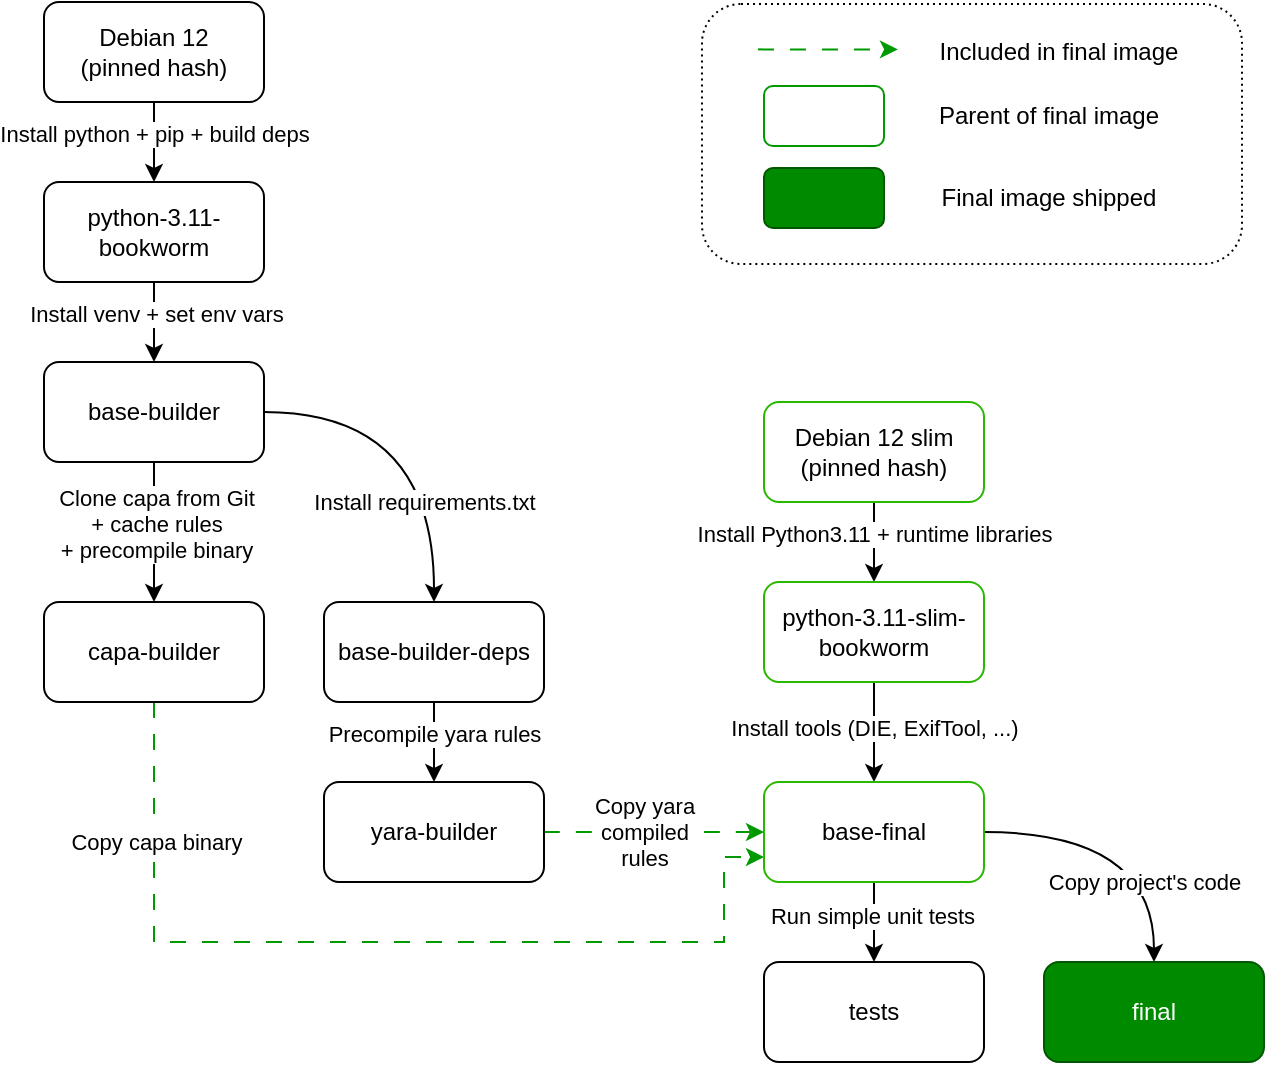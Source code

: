 <mxfile version="21.3.8" type="device">
  <diagram name="Pagina-1" id="Sfm3raGN3ymWN0VLq4fa">
    <mxGraphModel dx="896" dy="522" grid="1" gridSize="10" guides="1" tooltips="1" connect="1" arrows="1" fold="1" page="1" pageScale="1" pageWidth="827" pageHeight="1169" math="0" shadow="0">
      <root>
        <mxCell id="0" />
        <mxCell id="1" parent="0" />
        <mxCell id="jOhwUVrL33IMhqoqmmyV-41" value="" style="rounded=1;whiteSpace=wrap;html=1;fillColor=none;dashed=1;dashPattern=1 2;" vertex="1" parent="1">
          <mxGeometry x="389" y="71" width="270" height="130" as="geometry" />
        </mxCell>
        <mxCell id="jOhwUVrL33IMhqoqmmyV-3" style="edgeStyle=orthogonalEdgeStyle;rounded=0;orthogonalLoop=1;jettySize=auto;html=1;exitX=0.5;exitY=1;exitDx=0;exitDy=0;entryX=0.5;entryY=0;entryDx=0;entryDy=0;" edge="1" parent="1" source="jOhwUVrL33IMhqoqmmyV-1" target="jOhwUVrL33IMhqoqmmyV-2">
          <mxGeometry relative="1" as="geometry" />
        </mxCell>
        <mxCell id="jOhwUVrL33IMhqoqmmyV-4" value="Install python + pip + build deps" style="edgeLabel;html=1;align=center;verticalAlign=middle;resizable=0;points=[];" vertex="1" connectable="0" parent="jOhwUVrL33IMhqoqmmyV-3">
          <mxGeometry x="-0.21" relative="1" as="geometry">
            <mxPoint as="offset" />
          </mxGeometry>
        </mxCell>
        <mxCell id="jOhwUVrL33IMhqoqmmyV-1" value="Debian 12&lt;br&gt;(pinned hash)" style="rounded=1;whiteSpace=wrap;html=1;" vertex="1" parent="1">
          <mxGeometry x="60" y="70" width="110" height="50" as="geometry" />
        </mxCell>
        <mxCell id="jOhwUVrL33IMhqoqmmyV-6" style="edgeStyle=orthogonalEdgeStyle;rounded=0;orthogonalLoop=1;jettySize=auto;html=1;exitX=0.5;exitY=1;exitDx=0;exitDy=0;entryX=0.5;entryY=0;entryDx=0;entryDy=0;" edge="1" parent="1" source="jOhwUVrL33IMhqoqmmyV-2" target="jOhwUVrL33IMhqoqmmyV-5">
          <mxGeometry relative="1" as="geometry" />
        </mxCell>
        <mxCell id="jOhwUVrL33IMhqoqmmyV-7" value="Install venv + set env vars" style="edgeLabel;html=1;align=center;verticalAlign=middle;resizable=0;points=[];" vertex="1" connectable="0" parent="jOhwUVrL33IMhqoqmmyV-6">
          <mxGeometry x="-0.193" y="1" relative="1" as="geometry">
            <mxPoint as="offset" />
          </mxGeometry>
        </mxCell>
        <mxCell id="jOhwUVrL33IMhqoqmmyV-2" value="python-3.11-bookworm" style="rounded=1;whiteSpace=wrap;html=1;" vertex="1" parent="1">
          <mxGeometry x="60" y="160" width="110" height="50" as="geometry" />
        </mxCell>
        <mxCell id="jOhwUVrL33IMhqoqmmyV-9" style="edgeStyle=orthogonalEdgeStyle;rounded=0;orthogonalLoop=1;jettySize=auto;html=1;exitX=0.5;exitY=1;exitDx=0;exitDy=0;entryX=0.5;entryY=0;entryDx=0;entryDy=0;" edge="1" parent="1" source="jOhwUVrL33IMhqoqmmyV-5" target="jOhwUVrL33IMhqoqmmyV-8">
          <mxGeometry relative="1" as="geometry" />
        </mxCell>
        <mxCell id="jOhwUVrL33IMhqoqmmyV-10" value="Clone capa from Git&lt;br&gt;+ cache rules&lt;br&gt;+ precompile binary" style="edgeLabel;html=1;align=center;verticalAlign=middle;resizable=0;points=[];" vertex="1" connectable="0" parent="jOhwUVrL33IMhqoqmmyV-9">
          <mxGeometry x="-0.176" y="1" relative="1" as="geometry">
            <mxPoint y="2" as="offset" />
          </mxGeometry>
        </mxCell>
        <mxCell id="jOhwUVrL33IMhqoqmmyV-12" style="edgeStyle=orthogonalEdgeStyle;rounded=0;orthogonalLoop=1;jettySize=auto;html=1;exitX=1;exitY=0.5;exitDx=0;exitDy=0;entryX=0.5;entryY=0;entryDx=0;entryDy=0;curved=1;" edge="1" parent="1" source="jOhwUVrL33IMhqoqmmyV-5" target="jOhwUVrL33IMhqoqmmyV-11">
          <mxGeometry relative="1" as="geometry" />
        </mxCell>
        <mxCell id="jOhwUVrL33IMhqoqmmyV-13" value="Install requirements.txt" style="edgeLabel;html=1;align=center;verticalAlign=middle;resizable=0;points=[];" vertex="1" connectable="0" parent="jOhwUVrL33IMhqoqmmyV-12">
          <mxGeometry x="0.241" y="-17" relative="1" as="geometry">
            <mxPoint x="12" y="18" as="offset" />
          </mxGeometry>
        </mxCell>
        <mxCell id="jOhwUVrL33IMhqoqmmyV-5" value="base-builder" style="rounded=1;whiteSpace=wrap;html=1;" vertex="1" parent="1">
          <mxGeometry x="60" y="250" width="110" height="50" as="geometry" />
        </mxCell>
        <mxCell id="jOhwUVrL33IMhqoqmmyV-33" style="edgeStyle=orthogonalEdgeStyle;rounded=0;orthogonalLoop=1;jettySize=auto;html=1;exitX=0.5;exitY=1;exitDx=0;exitDy=0;dashed=1;endArrow=classic;endFill=1;dashPattern=8 8;strokeColor=#009900;entryX=0;entryY=0.75;entryDx=0;entryDy=0;" edge="1" parent="1" source="jOhwUVrL33IMhqoqmmyV-8" target="jOhwUVrL33IMhqoqmmyV-22">
          <mxGeometry relative="1" as="geometry">
            <mxPoint x="115" y="500" as="targetPoint" />
            <Array as="points">
              <mxPoint x="115" y="540" />
              <mxPoint x="400" y="540" />
              <mxPoint x="400" y="498" />
            </Array>
          </mxGeometry>
        </mxCell>
        <mxCell id="jOhwUVrL33IMhqoqmmyV-34" value="Copy capa binary" style="edgeLabel;html=1;align=center;verticalAlign=middle;resizable=0;points=[];" vertex="1" connectable="0" parent="jOhwUVrL33IMhqoqmmyV-33">
          <mxGeometry x="0.259" y="-2" relative="1" as="geometry">
            <mxPoint x="-174" y="-52" as="offset" />
          </mxGeometry>
        </mxCell>
        <mxCell id="jOhwUVrL33IMhqoqmmyV-8" value="capa-builder" style="rounded=1;whiteSpace=wrap;html=1;" vertex="1" parent="1">
          <mxGeometry x="60" y="370" width="110" height="50" as="geometry" />
        </mxCell>
        <mxCell id="jOhwUVrL33IMhqoqmmyV-15" style="edgeStyle=orthogonalEdgeStyle;rounded=0;orthogonalLoop=1;jettySize=auto;html=1;exitX=0.5;exitY=1;exitDx=0;exitDy=0;entryX=0.5;entryY=0;entryDx=0;entryDy=0;" edge="1" parent="1" source="jOhwUVrL33IMhqoqmmyV-11" target="jOhwUVrL33IMhqoqmmyV-14">
          <mxGeometry relative="1" as="geometry" />
        </mxCell>
        <mxCell id="jOhwUVrL33IMhqoqmmyV-16" value="Precompile yara rules" style="edgeLabel;html=1;align=center;verticalAlign=middle;resizable=0;points=[];" vertex="1" connectable="0" parent="jOhwUVrL33IMhqoqmmyV-15">
          <mxGeometry x="-0.262" relative="1" as="geometry">
            <mxPoint y="1" as="offset" />
          </mxGeometry>
        </mxCell>
        <mxCell id="jOhwUVrL33IMhqoqmmyV-11" value="base-builder-deps" style="rounded=1;whiteSpace=wrap;html=1;" vertex="1" parent="1">
          <mxGeometry x="200" y="370" width="110" height="50" as="geometry" />
        </mxCell>
        <mxCell id="jOhwUVrL33IMhqoqmmyV-31" style="edgeStyle=orthogonalEdgeStyle;rounded=0;orthogonalLoop=1;jettySize=auto;html=1;exitX=1;exitY=0.5;exitDx=0;exitDy=0;entryX=0;entryY=0.5;entryDx=0;entryDy=0;curved=1;dashed=1;dashPattern=8 8;strokeColor=#009900;" edge="1" parent="1" source="jOhwUVrL33IMhqoqmmyV-14" target="jOhwUVrL33IMhqoqmmyV-22">
          <mxGeometry relative="1" as="geometry" />
        </mxCell>
        <mxCell id="jOhwUVrL33IMhqoqmmyV-32" value="Copy yara&lt;br&gt;compiled&lt;br&gt;rules" style="edgeLabel;html=1;align=center;verticalAlign=middle;resizable=0;points=[];" vertex="1" connectable="0" parent="jOhwUVrL33IMhqoqmmyV-31">
          <mxGeometry x="0.075" relative="1" as="geometry">
            <mxPoint x="-9" as="offset" />
          </mxGeometry>
        </mxCell>
        <mxCell id="jOhwUVrL33IMhqoqmmyV-14" value="yara-builder" style="rounded=1;whiteSpace=wrap;html=1;" vertex="1" parent="1">
          <mxGeometry x="200" y="460" width="110" height="50" as="geometry" />
        </mxCell>
        <mxCell id="jOhwUVrL33IMhqoqmmyV-19" style="edgeStyle=orthogonalEdgeStyle;rounded=0;orthogonalLoop=1;jettySize=auto;html=1;exitX=0.5;exitY=1;exitDx=0;exitDy=0;entryX=0.5;entryY=0;entryDx=0;entryDy=0;" edge="1" parent="1" source="jOhwUVrL33IMhqoqmmyV-17" target="jOhwUVrL33IMhqoqmmyV-18">
          <mxGeometry relative="1" as="geometry" />
        </mxCell>
        <mxCell id="jOhwUVrL33IMhqoqmmyV-21" value="Install Python3.11 + runtime libraries" style="edgeLabel;html=1;align=center;verticalAlign=middle;resizable=0;points=[];" vertex="1" connectable="0" parent="jOhwUVrL33IMhqoqmmyV-19">
          <mxGeometry x="-0.22" relative="1" as="geometry">
            <mxPoint as="offset" />
          </mxGeometry>
        </mxCell>
        <mxCell id="jOhwUVrL33IMhqoqmmyV-17" value="Debian 12 slim&lt;br&gt;(pinned hash)" style="rounded=1;whiteSpace=wrap;html=1;strokeColor=#28b800;" vertex="1" parent="1">
          <mxGeometry x="420" y="270" width="110" height="50" as="geometry" />
        </mxCell>
        <mxCell id="jOhwUVrL33IMhqoqmmyV-23" style="edgeStyle=orthogonalEdgeStyle;rounded=0;orthogonalLoop=1;jettySize=auto;html=1;exitX=0.5;exitY=1;exitDx=0;exitDy=0;entryX=0.5;entryY=0;entryDx=0;entryDy=0;" edge="1" parent="1" source="jOhwUVrL33IMhqoqmmyV-18" target="jOhwUVrL33IMhqoqmmyV-22">
          <mxGeometry relative="1" as="geometry" />
        </mxCell>
        <mxCell id="jOhwUVrL33IMhqoqmmyV-24" value="Install tools (DIE, ExifTool, ...)" style="edgeLabel;html=1;align=center;verticalAlign=middle;resizable=0;points=[];" vertex="1" connectable="0" parent="jOhwUVrL33IMhqoqmmyV-23">
          <mxGeometry x="-0.24" relative="1" as="geometry">
            <mxPoint y="4" as="offset" />
          </mxGeometry>
        </mxCell>
        <mxCell id="jOhwUVrL33IMhqoqmmyV-18" value="python-3.11-slim-bookworm" style="rounded=1;whiteSpace=wrap;html=1;strokeColor=#28b800;" vertex="1" parent="1">
          <mxGeometry x="420" y="360" width="110" height="50" as="geometry" />
        </mxCell>
        <mxCell id="jOhwUVrL33IMhqoqmmyV-26" style="edgeStyle=orthogonalEdgeStyle;rounded=0;orthogonalLoop=1;jettySize=auto;html=1;exitX=0.5;exitY=1;exitDx=0;exitDy=0;entryX=0.5;entryY=0;entryDx=0;entryDy=0;" edge="1" parent="1" source="jOhwUVrL33IMhqoqmmyV-22" target="jOhwUVrL33IMhqoqmmyV-25">
          <mxGeometry relative="1" as="geometry" />
        </mxCell>
        <mxCell id="jOhwUVrL33IMhqoqmmyV-27" value="Run simple unit tests" style="edgeLabel;html=1;align=center;verticalAlign=middle;resizable=0;points=[];" vertex="1" connectable="0" parent="jOhwUVrL33IMhqoqmmyV-26">
          <mxGeometry x="-0.28" y="-1" relative="1" as="geometry">
            <mxPoint y="2" as="offset" />
          </mxGeometry>
        </mxCell>
        <mxCell id="jOhwUVrL33IMhqoqmmyV-29" style="edgeStyle=orthogonalEdgeStyle;rounded=0;orthogonalLoop=1;jettySize=auto;html=1;exitX=1;exitY=0.5;exitDx=0;exitDy=0;entryX=0.5;entryY=0;entryDx=0;entryDy=0;curved=1;" edge="1" parent="1" source="jOhwUVrL33IMhqoqmmyV-22" target="jOhwUVrL33IMhqoqmmyV-28">
          <mxGeometry relative="1" as="geometry" />
        </mxCell>
        <mxCell id="jOhwUVrL33IMhqoqmmyV-30" value="Copy project&#39;s code" style="edgeLabel;html=1;align=center;verticalAlign=middle;resizable=0;points=[];" vertex="1" connectable="0" parent="jOhwUVrL33IMhqoqmmyV-29">
          <mxGeometry x="0.381" y="-18" relative="1" as="geometry">
            <mxPoint x="13" y="6" as="offset" />
          </mxGeometry>
        </mxCell>
        <mxCell id="jOhwUVrL33IMhqoqmmyV-22" value="base-final" style="rounded=1;whiteSpace=wrap;html=1;strokeColor=#28b800;" vertex="1" parent="1">
          <mxGeometry x="420" y="460" width="110" height="50" as="geometry" />
        </mxCell>
        <mxCell id="jOhwUVrL33IMhqoqmmyV-25" value="tests" style="rounded=1;whiteSpace=wrap;html=1;" vertex="1" parent="1">
          <mxGeometry x="420" y="550" width="110" height="50" as="geometry" />
        </mxCell>
        <mxCell id="jOhwUVrL33IMhqoqmmyV-28" value="final" style="rounded=1;whiteSpace=wrap;html=1;fillColor=#008a00;fontColor=#ffffff;strokeColor=#005700;" vertex="1" parent="1">
          <mxGeometry x="560" y="550" width="110" height="50" as="geometry" />
        </mxCell>
        <mxCell id="jOhwUVrL33IMhqoqmmyV-35" value="" style="endArrow=classic;html=1;rounded=0;dashed=1;dashPattern=8 8;strokeColor=#009900;" edge="1" parent="1">
          <mxGeometry width="50" height="50" relative="1" as="geometry">
            <mxPoint x="417" y="93.69" as="sourcePoint" />
            <mxPoint x="487" y="93.69" as="targetPoint" />
          </mxGeometry>
        </mxCell>
        <mxCell id="jOhwUVrL33IMhqoqmmyV-36" value="Included in final image" style="text;html=1;align=center;verticalAlign=middle;resizable=0;points=[];autosize=1;strokeColor=none;fillColor=none;" vertex="1" parent="1">
          <mxGeometry x="497" y="80" width="140" height="30" as="geometry" />
        </mxCell>
        <mxCell id="jOhwUVrL33IMhqoqmmyV-37" value="" style="rounded=1;whiteSpace=wrap;html=1;strokeColor=#009900;" vertex="1" parent="1">
          <mxGeometry x="420" y="112" width="60" height="30" as="geometry" />
        </mxCell>
        <mxCell id="jOhwUVrL33IMhqoqmmyV-38" value="Parent of final image" style="text;html=1;align=center;verticalAlign=middle;resizable=0;points=[];autosize=1;strokeColor=none;fillColor=none;" vertex="1" parent="1">
          <mxGeometry x="497" y="112" width="130" height="30" as="geometry" />
        </mxCell>
        <mxCell id="jOhwUVrL33IMhqoqmmyV-39" value="" style="rounded=1;whiteSpace=wrap;html=1;strokeColor=#005700;fillColor=#008a00;fontColor=#ffffff;" vertex="1" parent="1">
          <mxGeometry x="420" y="153" width="60" height="30" as="geometry" />
        </mxCell>
        <mxCell id="jOhwUVrL33IMhqoqmmyV-40" value="Final image shipped" style="text;html=1;align=center;verticalAlign=middle;resizable=0;points=[];autosize=1;strokeColor=none;fillColor=none;" vertex="1" parent="1">
          <mxGeometry x="497" y="153" width="130" height="30" as="geometry" />
        </mxCell>
      </root>
    </mxGraphModel>
  </diagram>
</mxfile>
